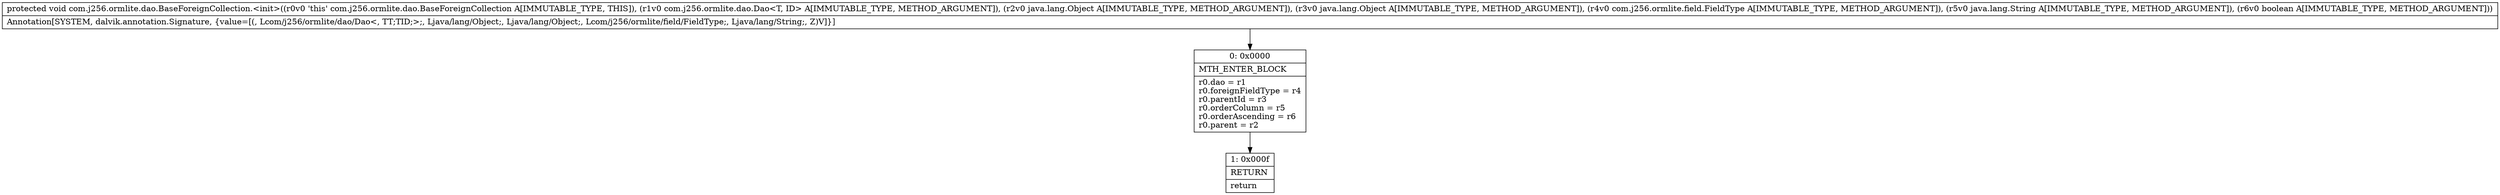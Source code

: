 digraph "CFG forcom.j256.ormlite.dao.BaseForeignCollection.\<init\>(Lcom\/j256\/ormlite\/dao\/Dao;Ljava\/lang\/Object;Ljava\/lang\/Object;Lcom\/j256\/ormlite\/field\/FieldType;Ljava\/lang\/String;Z)V" {
Node_0 [shape=record,label="{0\:\ 0x0000|MTH_ENTER_BLOCK\l|r0.dao = r1\lr0.foreignFieldType = r4\lr0.parentId = r3\lr0.orderColumn = r5\lr0.orderAscending = r6\lr0.parent = r2\l}"];
Node_1 [shape=record,label="{1\:\ 0x000f|RETURN\l|return\l}"];
MethodNode[shape=record,label="{protected void com.j256.ormlite.dao.BaseForeignCollection.\<init\>((r0v0 'this' com.j256.ormlite.dao.BaseForeignCollection A[IMMUTABLE_TYPE, THIS]), (r1v0 com.j256.ormlite.dao.Dao\<T, ID\> A[IMMUTABLE_TYPE, METHOD_ARGUMENT]), (r2v0 java.lang.Object A[IMMUTABLE_TYPE, METHOD_ARGUMENT]), (r3v0 java.lang.Object A[IMMUTABLE_TYPE, METHOD_ARGUMENT]), (r4v0 com.j256.ormlite.field.FieldType A[IMMUTABLE_TYPE, METHOD_ARGUMENT]), (r5v0 java.lang.String A[IMMUTABLE_TYPE, METHOD_ARGUMENT]), (r6v0 boolean A[IMMUTABLE_TYPE, METHOD_ARGUMENT]))  | Annotation[SYSTEM, dalvik.annotation.Signature, \{value=[(, Lcom\/j256\/ormlite\/dao\/Dao\<, TT;TID;\>;, Ljava\/lang\/Object;, Ljava\/lang\/Object;, Lcom\/j256\/ormlite\/field\/FieldType;, Ljava\/lang\/String;, Z)V]\}]\l}"];
MethodNode -> Node_0;
Node_0 -> Node_1;
}

